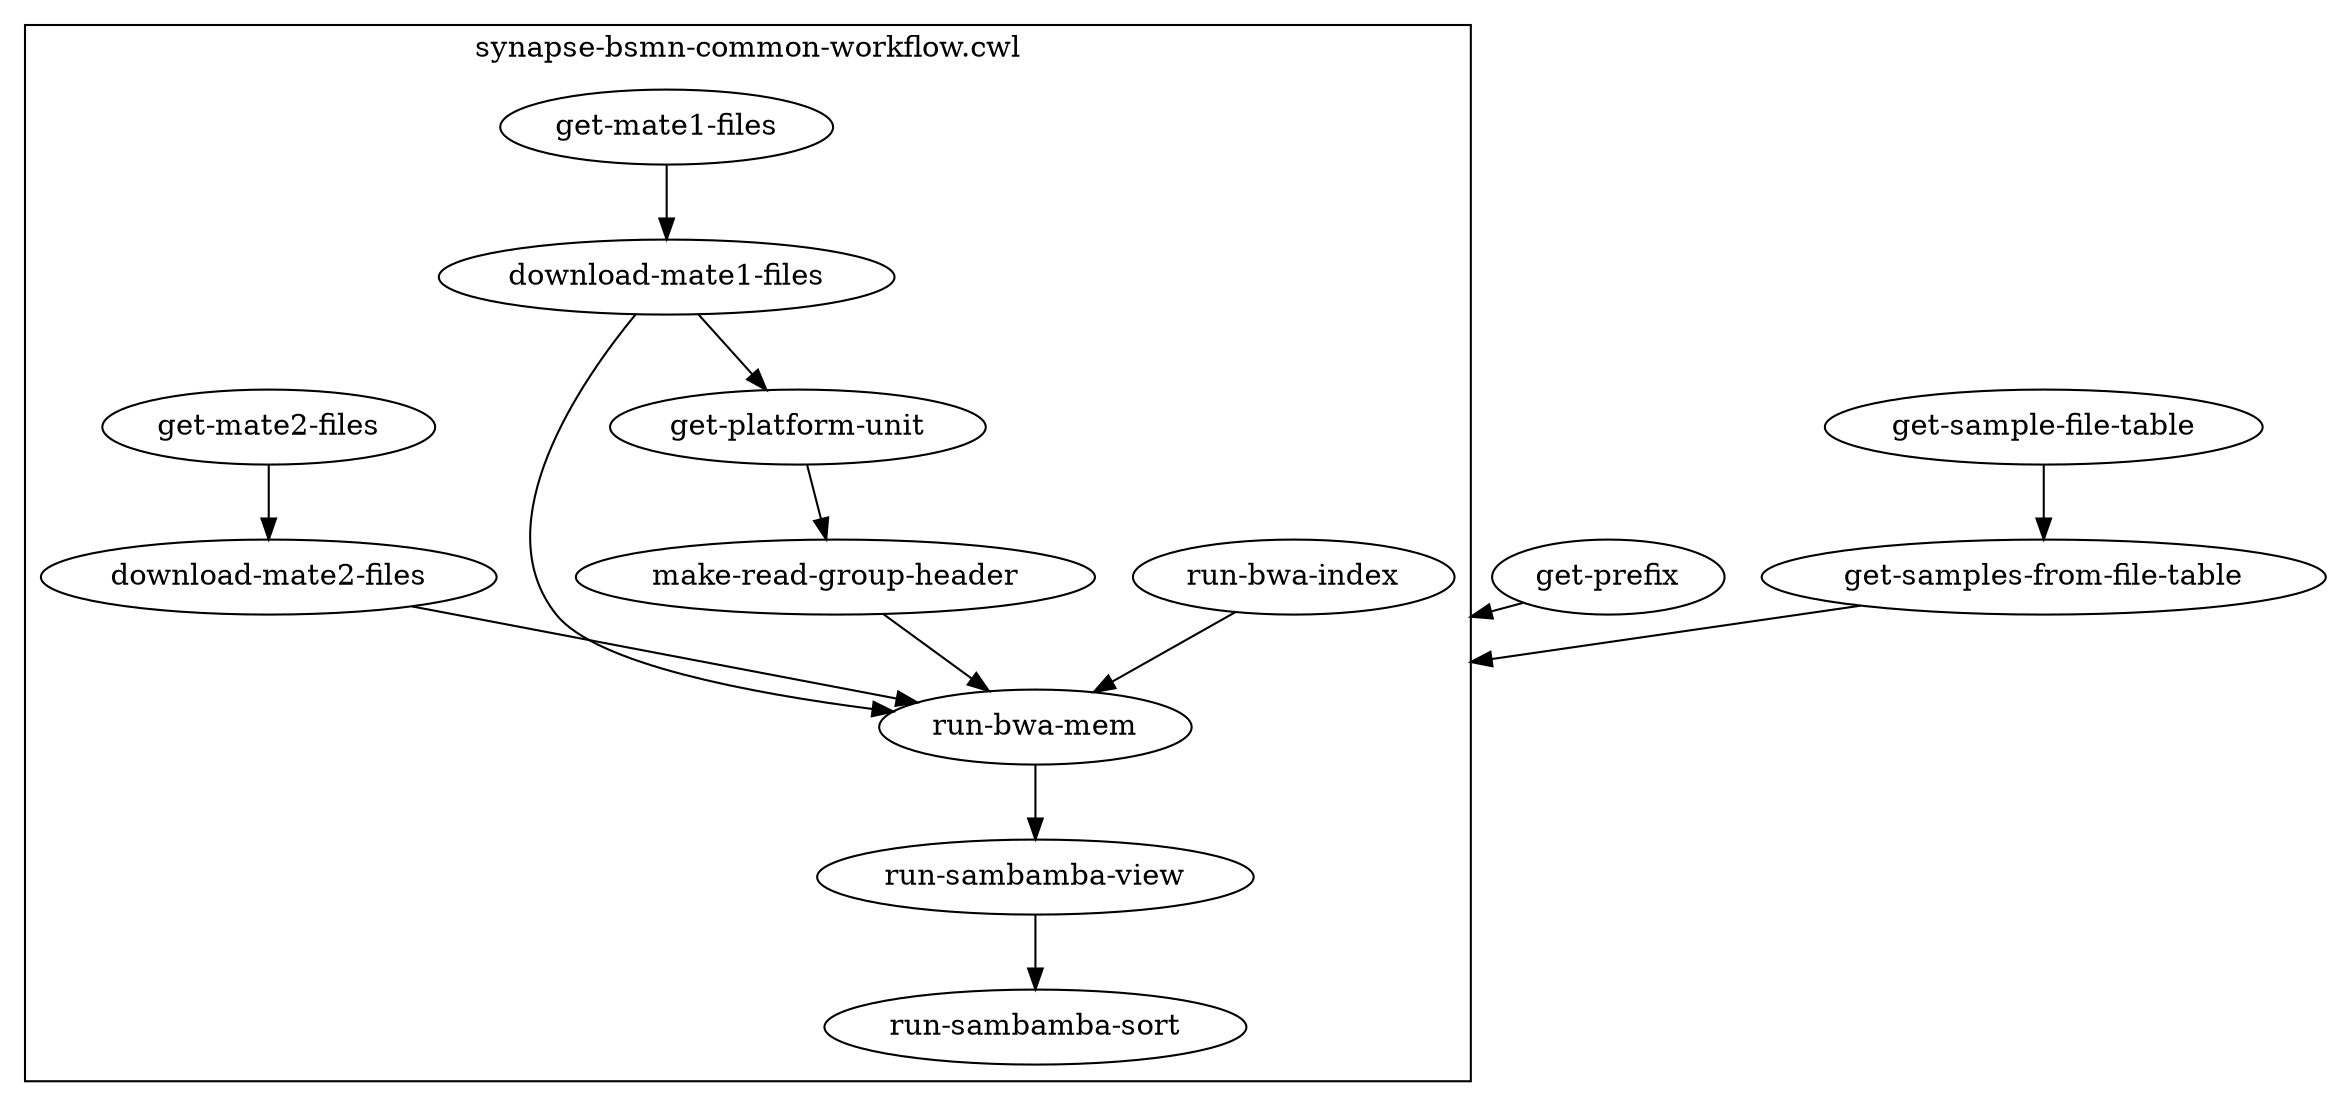 digraph {compound=true
subgraph "cluster_synapse-bsmn-common-workflow.cwl" { label="synapse-bsmn-common-workflow.cwl"
"synapse-bsmn-common-workflow.cwl#run-bwa-mem" [label="run-bwa-mem"]
"synapse-bsmn-common-workflow.cwl#download-mate1-files" [label="download-mate1-files"]
"synapse-bsmn-common-workflow.cwl#run-sambamba-sort" [label="run-sambamba-sort"]
"synapse-bsmn-common-workflow.cwl#download-mate2-files" [label="download-mate2-files"]
"synapse-bsmn-common-workflow.cwl#make-read-group-header" [label="make-read-group-header"]
"synapse-bsmn-common-workflow.cwl#run-bwa-index" [label="run-bwa-index"]
"synapse-bsmn-common-workflow.cwl#get-mate1-files" [label="get-mate1-files"]
"synapse-bsmn-common-workflow.cwl#run-sambamba-view" [label="run-sambamba-view"]
"synapse-bsmn-common-workflow.cwl#get-platform-unit" [label="get-platform-unit"]
"synapse-bsmn-common-workflow.cwl#get-mate2-files" [label="get-mate2-files"]
}
"workflow-entrypoint.cwl#get-prefix" [label="get-prefix"]
"workflow-entrypoint.cwl#get-samples-from-file-table" [label="get-samples-from-file-table"]
"workflow-entrypoint.cwl#get-sample-file-table" [label="get-sample-file-table"]
"synapse-bsmn-common-workflow.cwl#get-mate1-files" -> "synapse-bsmn-common-workflow.cwl#download-mate1-files" []
"workflow-entrypoint.cwl#get-samples-from-file-table" -> "synapse-bsmn-common-workflow.cwl#run-bwa-mem" [ lhead="cluster_synapse-bsmn-common-workflow.cwl"]
"synapse-bsmn-common-workflow.cwl#run-sambamba-view" -> "synapse-bsmn-common-workflow.cwl#run-sambamba-sort" []
"workflow-entrypoint.cwl#get-sample-file-table" -> "workflow-entrypoint.cwl#get-samples-from-file-table" []
"synapse-bsmn-common-workflow.cwl#download-mate1-files" -> "synapse-bsmn-common-workflow.cwl#get-platform-unit" []
"synapse-bsmn-common-workflow.cwl#download-mate1-files" -> "synapse-bsmn-common-workflow.cwl#run-bwa-mem" []
"synapse-bsmn-common-workflow.cwl#make-read-group-header" -> "synapse-bsmn-common-workflow.cwl#run-bwa-mem" []
"synapse-bsmn-common-workflow.cwl#get-platform-unit" -> "synapse-bsmn-common-workflow.cwl#make-read-group-header" []
"synapse-bsmn-common-workflow.cwl#run-bwa-mem" -> "synapse-bsmn-common-workflow.cwl#run-sambamba-view" []
"synapse-bsmn-common-workflow.cwl#run-bwa-index" -> "synapse-bsmn-common-workflow.cwl#run-bwa-mem" []
"workflow-entrypoint.cwl#get-prefix" -> "synapse-bsmn-common-workflow.cwl#run-bwa-mem" [ lhead="cluster_synapse-bsmn-common-workflow.cwl"]
"synapse-bsmn-common-workflow.cwl#get-mate2-files" -> "synapse-bsmn-common-workflow.cwl#download-mate2-files" []
"synapse-bsmn-common-workflow.cwl#download-mate2-files" -> "synapse-bsmn-common-workflow.cwl#run-bwa-mem" []
}